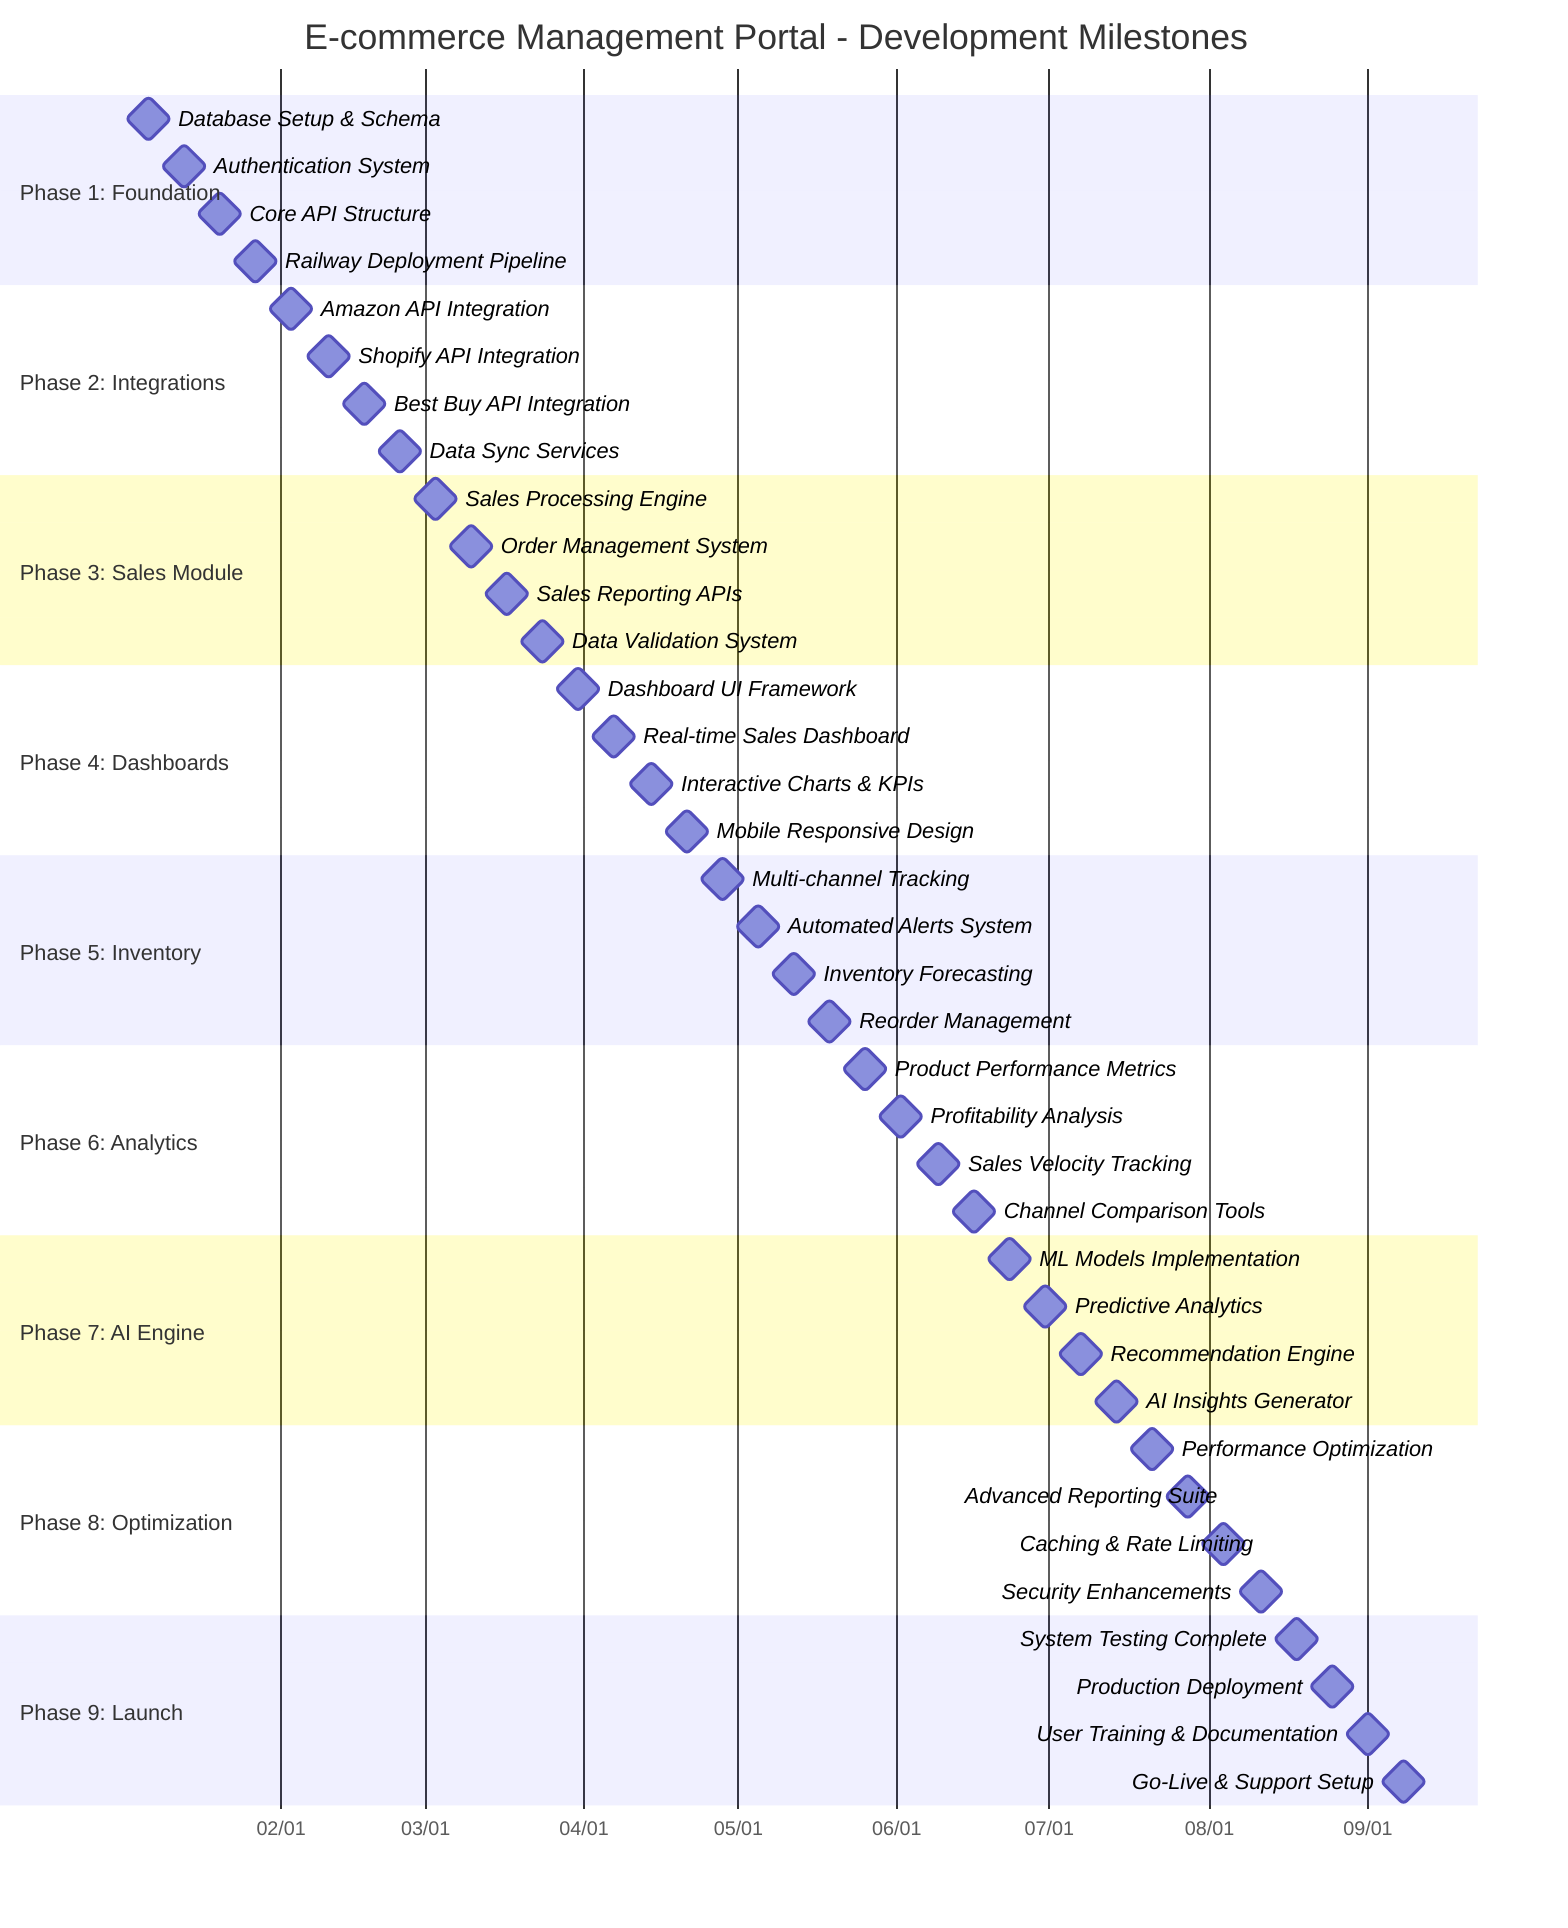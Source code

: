 gantt
    title E-commerce Management Portal - Development Milestones
    dateFormat  YYYY-MM-DD
    axisFormat  %m/%d
    
    section Phase 1: Foundation
    Database Setup & Schema         :milestone, m1, 2025-01-06, 0d
    Authentication System           :milestone, m2, 2025-01-13, 0d
    Core API Structure             :milestone, m3, 2025-01-20, 0d
    Railway Deployment Pipeline    :milestone, m4, 2025-01-27, 0d
    
    section Phase 2: Integrations
    Amazon API Integration         :milestone, m5, 2025-02-03, 0d
    Shopify API Integration        :milestone, m6, 2025-02-10, 0d
    Best Buy API Integration       :milestone, m7, 2025-02-17, 0d
    Data Sync Services            :milestone, m8, 2025-02-24, 0d
    
    section Phase 3: Sales Module
    Sales Processing Engine        :milestone, m9, 2025-03-03, 0d
    Order Management System        :milestone, m10, 2025-03-10, 0d
    Sales Reporting APIs          :milestone, m11, 2025-03-17, 0d
    Data Validation System        :milestone, m12, 2025-03-24, 0d
    
    section Phase 4: Dashboards
    Dashboard UI Framework         :milestone, m13, 2025-03-31, 0d
    Real-time Sales Dashboard     :milestone, m14, 2025-04-07, 0d
    Interactive Charts & KPIs     :milestone, m15, 2025-04-14, 0d
    Mobile Responsive Design      :milestone, m16, 2025-04-21, 0d
    
    section Phase 5: Inventory
    Multi-channel Tracking        :milestone, m17, 2025-04-28, 0d
    Automated Alerts System       :milestone, m18, 2025-05-05, 0d
    Inventory Forecasting         :milestone, m19, 2025-05-12, 0d
    Reorder Management           :milestone, m20, 2025-05-19, 0d
    
    section Phase 6: Analytics
    Product Performance Metrics   :milestone, m21, 2025-05-26, 0d
    Profitability Analysis       :milestone, m22, 2025-06-02, 0d
    Sales Velocity Tracking      :milestone, m23, 2025-06-09, 0d
    Channel Comparison Tools     :milestone, m24, 2025-06-16, 0d
    
    section Phase 7: AI Engine
    ML Models Implementation      :milestone, m25, 2025-06-23, 0d
    Predictive Analytics         :milestone, m26, 2025-06-30, 0d
    Recommendation Engine        :milestone, m27, 2025-07-07, 0d
    AI Insights Generator        :milestone, m28, 2025-07-14, 0d
    
    section Phase 8: Optimization
    Performance Optimization     :milestone, m29, 2025-07-21, 0d
    Advanced Reporting Suite     :milestone, m30, 2025-07-28, 0d
    Caching & Rate Limiting      :milestone, m31, 2025-08-04, 0d
    Security Enhancements        :milestone, m32, 2025-08-11, 0d
    
    section Phase 9: Launch
    System Testing Complete      :milestone, m33, 2025-08-18, 0d
    Production Deployment        :milestone, m34, 2025-08-25, 0d
    User Training & Documentation :milestone, m35, 2025-09-01, 0d
    Go-Live & Support Setup     :milestone, m36, 2025-09-08, 0d